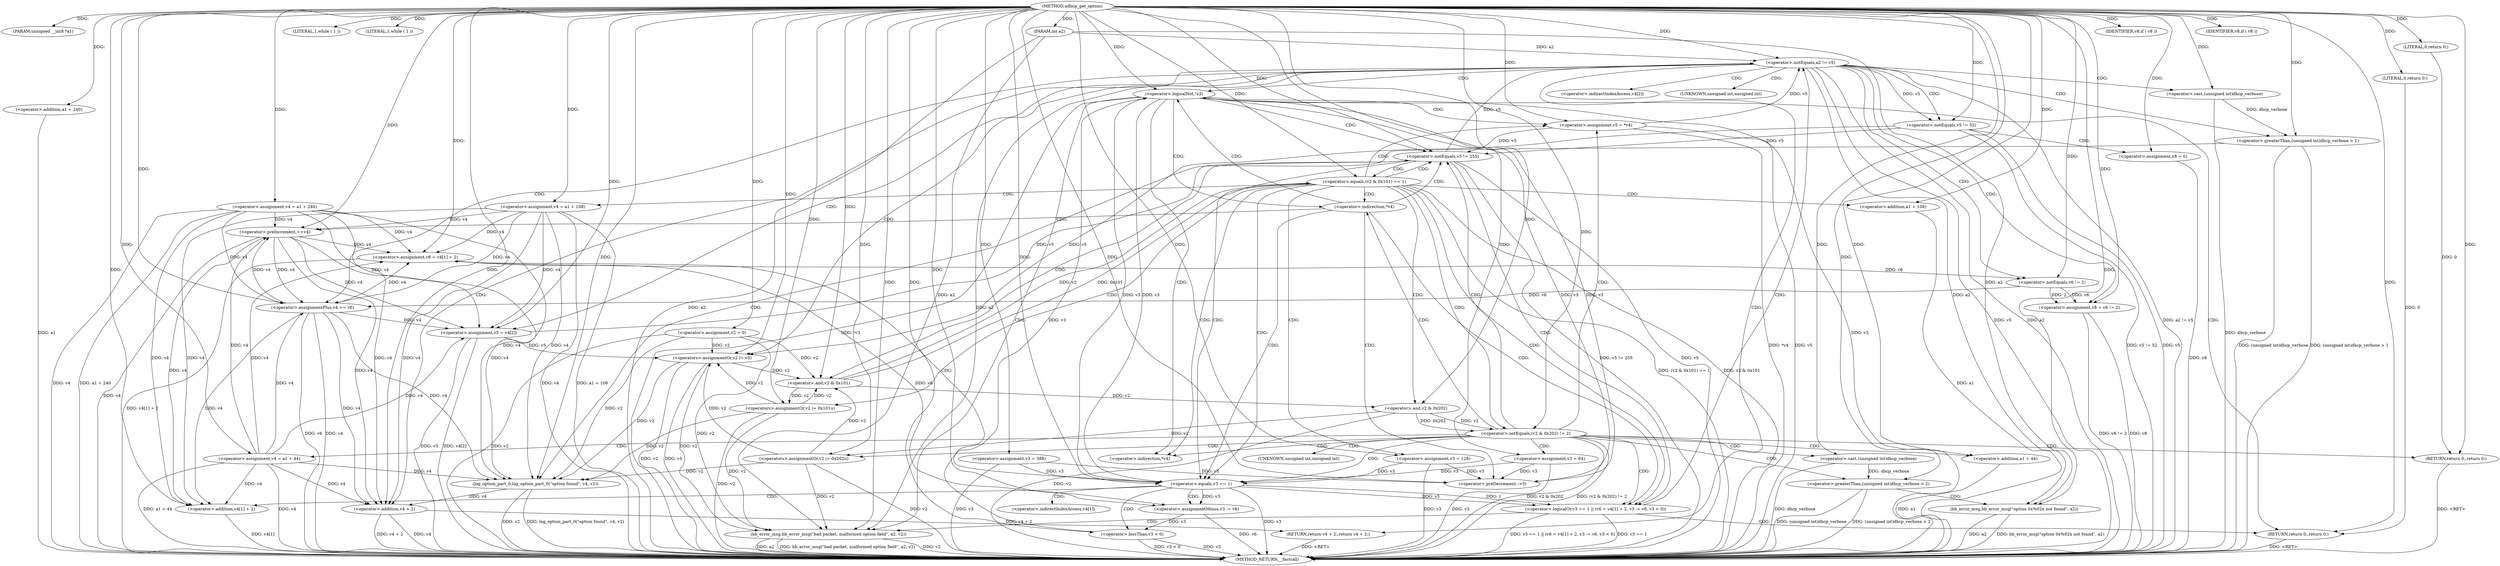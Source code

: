 digraph udhcp_get_option {  
"1000107" [label = "(METHOD,udhcp_get_option)" ]
"1000280" [label = "(METHOD_RETURN,__fastcall)" ]
"1000108" [label = "(PARAM,unsigned __int8 *a1)" ]
"1000109" [label = "(PARAM,int a2)" ]
"1000117" [label = "(<operator>.assignment,v2 = 0)" ]
"1000120" [label = "(<operator>.assignment,v3 = 388)" ]
"1000123" [label = "(<operator>.assignment,v4 = a1 + 240)" ]
"1000125" [label = "(<operator>.addition,a1 + 240)" ]
"1000129" [label = "(LITERAL,1,while ( 1 ))" ]
"1000132" [label = "(LITERAL,1,while ( 1 ))" ]
"1000134" [label = "(<operator>.assignment,v5 = *v4)" ]
"1000142" [label = "(<operator>.preDecrement,--v3)" ]
"1000144" [label = "(<operator>.preIncrement,++v4)" ]
"1000148" [label = "(<operator>.logicalNot,!v3)" ]
"1000152" [label = "(<operator>.notEquals,v5 != 255)" ]
"1000157" [label = "(<operator>.equals,(v2 & 0x101) == 1)" ]
"1000158" [label = "(<operator>.and,v2 & 0x101)" ]
"1000163" [label = "(<operators>.assignmentOr,v2 |= 0x101u)" ]
"1000166" [label = "(<operator>.assignment,v4 = a1 + 108)" ]
"1000168" [label = "(<operator>.addition,a1 + 108)" ]
"1000171" [label = "(<operator>.assignment,v3 = 128)" ]
"1000177" [label = "(<operator>.notEquals,(v2 & 0x202) != 2)" ]
"1000178" [label = "(<operator>.and,v2 & 0x202)" ]
"1000184" [label = "(<operator>.greaterThan,(unsigned int)dhcp_verbose > 2)" ]
"1000185" [label = "(<operator>.cast,(unsigned int)dhcp_verbose)" ]
"1000189" [label = "(bb_error_msg,bb_error_msg(\"option 0x%02x not found\", a2))" ]
"1000192" [label = "(RETURN,return 0;,return 0;)" ]
"1000193" [label = "(LITERAL,0,return 0;)" ]
"1000194" [label = "(<operators>.assignmentOr,v2 |= 0x202u)" ]
"1000197" [label = "(<operator>.assignment,v4 = a1 + 44)" ]
"1000199" [label = "(<operator>.addition,a1 + 44)" ]
"1000202" [label = "(<operator>.assignment,v3 = 64)" ]
"1000206" [label = "(<operator>.logicalOr,v3 == 1 || (v6 = v4[1] + 2, v3 -= v6, v3 < 0))" ]
"1000207" [label = "(<operator>.equals,v3 == 1)" ]
"1000211" [label = "(<operator>.assignment,v6 = v4[1] + 2)" ]
"1000213" [label = "(<operator>.addition,v4[1] + 2)" ]
"1000219" [label = "(<operator>.assignmentMinus,v3 -= v6)" ]
"1000222" [label = "(<operator>.lessThan,v3 < 0)" ]
"1000227" [label = "(bb_error_msg,bb_error_msg(\"bad packet, malformed option field\", a2, v2))" ]
"1000231" [label = "(RETURN,return 0;,return 0;)" ]
"1000232" [label = "(LITERAL,0,return 0;)" ]
"1000234" [label = "(<operator>.notEquals,a2 != v5)" ]
"1000238" [label = "(<operator>.assignment,v8 = v6 != 2)" ]
"1000240" [label = "(<operator>.notEquals,v6 != 2)" ]
"1000244" [label = "(<operator>.notEquals,v5 != 52)" ]
"1000247" [label = "(<operator>.assignment,v8 = 0)" ]
"1000251" [label = "(IDENTIFIER,v8,if ( v8 ))" ]
"1000252" [label = "(<operator>.assignment,v5 = v4[2])" ]
"1000257" [label = "(<operator>.assignmentPlus,v4 += v6)" ]
"1000261" [label = "(IDENTIFIER,v8,if ( v8 ))" ]
"1000262" [label = "(<operators>.assignmentOr,v2 |= v5)" ]
"1000267" [label = "(<operator>.greaterThan,(unsigned int)dhcp_verbose > 1)" ]
"1000268" [label = "(<operator>.cast,(unsigned int)dhcp_verbose)" ]
"1000272" [label = "(log_option_part_0,log_option_part_0(\"option found\", v4, v2))" ]
"1000276" [label = "(RETURN,return v4 + 2;,return v4 + 2;)" ]
"1000277" [label = "(<operator>.addition,v4 + 2)" ]
"1000136" [label = "(<operator>.indirection,*v4)" ]
"1000139" [label = "(<operator>.indirection,*v4)" ]
"1000186" [label = "(UNKNOWN,unsigned int,unsigned int)" ]
"1000214" [label = "(<operator>.indirectIndexAccess,v4[1])" ]
"1000254" [label = "(<operator>.indirectIndexAccess,v4[2])" ]
"1000269" [label = "(UNKNOWN,unsigned int,unsigned int)" ]
  "1000123" -> "1000280"  [ label = "DDG: v4"] 
  "1000213" -> "1000280"  [ label = "DDG: v4[1]"] 
  "1000148" -> "1000280"  [ label = "DDG: v3"] 
  "1000272" -> "1000280"  [ label = "DDG: v2"] 
  "1000197" -> "1000280"  [ label = "DDG: v4"] 
  "1000206" -> "1000280"  [ label = "DDG: v3 == 1 || (v6 = v4[1] + 2, v3 -= v6, v3 < 0)"] 
  "1000185" -> "1000280"  [ label = "DDG: dhcp_verbose"] 
  "1000163" -> "1000280"  [ label = "DDG: v2"] 
  "1000166" -> "1000280"  [ label = "DDG: v4"] 
  "1000134" -> "1000280"  [ label = "DDG: *v4"] 
  "1000267" -> "1000280"  [ label = "DDG: (unsigned int)dhcp_verbose > 1"] 
  "1000199" -> "1000280"  [ label = "DDG: a1"] 
  "1000189" -> "1000280"  [ label = "DDG: a2"] 
  "1000197" -> "1000280"  [ label = "DDG: a1 + 44"] 
  "1000202" -> "1000280"  [ label = "DDG: v3"] 
  "1000109" -> "1000280"  [ label = "DDG: a2"] 
  "1000222" -> "1000280"  [ label = "DDG: v3"] 
  "1000189" -> "1000280"  [ label = "DDG: bb_error_msg(\"option 0x%02x not found\", a2)"] 
  "1000238" -> "1000280"  [ label = "DDG: v8"] 
  "1000244" -> "1000280"  [ label = "DDG: v5 != 52"] 
  "1000257" -> "1000280"  [ label = "DDG: v6"] 
  "1000117" -> "1000280"  [ label = "DDG: v2"] 
  "1000257" -> "1000280"  [ label = "DDG: v4"] 
  "1000184" -> "1000280"  [ label = "DDG: (unsigned int)dhcp_verbose > 2"] 
  "1000211" -> "1000280"  [ label = "DDG: v4[1] + 2"] 
  "1000157" -> "1000280"  [ label = "DDG: (v2 & 0x101) == 1"] 
  "1000177" -> "1000280"  [ label = "DDG: v2 & 0x202"] 
  "1000227" -> "1000280"  [ label = "DDG: v2"] 
  "1000227" -> "1000280"  [ label = "DDG: a2"] 
  "1000219" -> "1000280"  [ label = "DDG: v6"] 
  "1000152" -> "1000280"  [ label = "DDG: v5 != 255"] 
  "1000234" -> "1000280"  [ label = "DDG: a2 != v5"] 
  "1000120" -> "1000280"  [ label = "DDG: v3"] 
  "1000272" -> "1000280"  [ label = "DDG: log_option_part_0(\"option found\", v4, v2)"] 
  "1000268" -> "1000280"  [ label = "DDG: dhcp_verbose"] 
  "1000267" -> "1000280"  [ label = "DDG: (unsigned int)dhcp_verbose"] 
  "1000227" -> "1000280"  [ label = "DDG: bb_error_msg(\"bad packet, malformed option field\", a2, v2)"] 
  "1000152" -> "1000280"  [ label = "DDG: v5"] 
  "1000148" -> "1000280"  [ label = "DDG: !v3"] 
  "1000252" -> "1000280"  [ label = "DDG: v5"] 
  "1000234" -> "1000280"  [ label = "DDG: v5"] 
  "1000157" -> "1000280"  [ label = "DDG: v2 & 0x101"] 
  "1000277" -> "1000280"  [ label = "DDG: v4 + 2"] 
  "1000262" -> "1000280"  [ label = "DDG: v2"] 
  "1000184" -> "1000280"  [ label = "DDG: (unsigned int)dhcp_verbose"] 
  "1000206" -> "1000280"  [ label = "DDG: v3 == 1"] 
  "1000222" -> "1000280"  [ label = "DDG: v3 < 0"] 
  "1000247" -> "1000280"  [ label = "DDG: v8"] 
  "1000207" -> "1000280"  [ label = "DDG: v3"] 
  "1000134" -> "1000280"  [ label = "DDG: v5"] 
  "1000125" -> "1000280"  [ label = "DDG: a1"] 
  "1000123" -> "1000280"  [ label = "DDG: a1 + 240"] 
  "1000177" -> "1000280"  [ label = "DDG: (v2 & 0x202) != 2"] 
  "1000178" -> "1000280"  [ label = "DDG: v2"] 
  "1000168" -> "1000280"  [ label = "DDG: a1"] 
  "1000277" -> "1000280"  [ label = "DDG: v4"] 
  "1000262" -> "1000280"  [ label = "DDG: v5"] 
  "1000144" -> "1000280"  [ label = "DDG: v4"] 
  "1000252" -> "1000280"  [ label = "DDG: v4[2]"] 
  "1000194" -> "1000280"  [ label = "DDG: v2"] 
  "1000171" -> "1000280"  [ label = "DDG: v3"] 
  "1000238" -> "1000280"  [ label = "DDG: v6 != 2"] 
  "1000244" -> "1000280"  [ label = "DDG: v5"] 
  "1000166" -> "1000280"  [ label = "DDG: a1 + 108"] 
  "1000234" -> "1000280"  [ label = "DDG: a2"] 
  "1000231" -> "1000280"  [ label = "DDG: <RET>"] 
  "1000276" -> "1000280"  [ label = "DDG: <RET>"] 
  "1000192" -> "1000280"  [ label = "DDG: <RET>"] 
  "1000107" -> "1000108"  [ label = "DDG: "] 
  "1000107" -> "1000109"  [ label = "DDG: "] 
  "1000107" -> "1000117"  [ label = "DDG: "] 
  "1000107" -> "1000120"  [ label = "DDG: "] 
  "1000107" -> "1000123"  [ label = "DDG: "] 
  "1000107" -> "1000125"  [ label = "DDG: "] 
  "1000107" -> "1000129"  [ label = "DDG: "] 
  "1000107" -> "1000132"  [ label = "DDG: "] 
  "1000107" -> "1000134"  [ label = "DDG: "] 
  "1000202" -> "1000142"  [ label = "DDG: v3"] 
  "1000120" -> "1000142"  [ label = "DDG: v3"] 
  "1000148" -> "1000142"  [ label = "DDG: v3"] 
  "1000171" -> "1000142"  [ label = "DDG: v3"] 
  "1000107" -> "1000142"  [ label = "DDG: "] 
  "1000166" -> "1000144"  [ label = "DDG: v4"] 
  "1000123" -> "1000144"  [ label = "DDG: v4"] 
  "1000257" -> "1000144"  [ label = "DDG: v4"] 
  "1000197" -> "1000144"  [ label = "DDG: v4"] 
  "1000107" -> "1000144"  [ label = "DDG: "] 
  "1000142" -> "1000148"  [ label = "DDG: v3"] 
  "1000222" -> "1000148"  [ label = "DDG: v3"] 
  "1000207" -> "1000148"  [ label = "DDG: v3"] 
  "1000107" -> "1000148"  [ label = "DDG: "] 
  "1000252" -> "1000152"  [ label = "DDG: v5"] 
  "1000134" -> "1000152"  [ label = "DDG: v5"] 
  "1000244" -> "1000152"  [ label = "DDG: v5"] 
  "1000107" -> "1000152"  [ label = "DDG: "] 
  "1000158" -> "1000157"  [ label = "DDG: v2"] 
  "1000158" -> "1000157"  [ label = "DDG: 0x101"] 
  "1000163" -> "1000158"  [ label = "DDG: v2"] 
  "1000117" -> "1000158"  [ label = "DDG: v2"] 
  "1000262" -> "1000158"  [ label = "DDG: v2"] 
  "1000194" -> "1000158"  [ label = "DDG: v2"] 
  "1000107" -> "1000158"  [ label = "DDG: "] 
  "1000107" -> "1000157"  [ label = "DDG: "] 
  "1000107" -> "1000163"  [ label = "DDG: "] 
  "1000158" -> "1000163"  [ label = "DDG: v2"] 
  "1000107" -> "1000166"  [ label = "DDG: "] 
  "1000107" -> "1000168"  [ label = "DDG: "] 
  "1000107" -> "1000171"  [ label = "DDG: "] 
  "1000178" -> "1000177"  [ label = "DDG: v2"] 
  "1000178" -> "1000177"  [ label = "DDG: 0x202"] 
  "1000158" -> "1000178"  [ label = "DDG: v2"] 
  "1000107" -> "1000178"  [ label = "DDG: "] 
  "1000107" -> "1000177"  [ label = "DDG: "] 
  "1000185" -> "1000184"  [ label = "DDG: dhcp_verbose"] 
  "1000107" -> "1000185"  [ label = "DDG: "] 
  "1000107" -> "1000184"  [ label = "DDG: "] 
  "1000107" -> "1000189"  [ label = "DDG: "] 
  "1000234" -> "1000189"  [ label = "DDG: a2"] 
  "1000109" -> "1000189"  [ label = "DDG: a2"] 
  "1000193" -> "1000192"  [ label = "DDG: 0"] 
  "1000107" -> "1000192"  [ label = "DDG: "] 
  "1000107" -> "1000193"  [ label = "DDG: "] 
  "1000107" -> "1000194"  [ label = "DDG: "] 
  "1000178" -> "1000194"  [ label = "DDG: v2"] 
  "1000107" -> "1000197"  [ label = "DDG: "] 
  "1000107" -> "1000199"  [ label = "DDG: "] 
  "1000107" -> "1000202"  [ label = "DDG: "] 
  "1000207" -> "1000206"  [ label = "DDG: v3"] 
  "1000207" -> "1000206"  [ label = "DDG: 1"] 
  "1000202" -> "1000207"  [ label = "DDG: v3"] 
  "1000120" -> "1000207"  [ label = "DDG: v3"] 
  "1000148" -> "1000207"  [ label = "DDG: v3"] 
  "1000171" -> "1000207"  [ label = "DDG: v3"] 
  "1000107" -> "1000207"  [ label = "DDG: "] 
  "1000166" -> "1000211"  [ label = "DDG: v4"] 
  "1000123" -> "1000211"  [ label = "DDG: v4"] 
  "1000257" -> "1000211"  [ label = "DDG: v4"] 
  "1000197" -> "1000211"  [ label = "DDG: v4"] 
  "1000144" -> "1000211"  [ label = "DDG: v4"] 
  "1000107" -> "1000211"  [ label = "DDG: "] 
  "1000166" -> "1000213"  [ label = "DDG: v4"] 
  "1000123" -> "1000213"  [ label = "DDG: v4"] 
  "1000257" -> "1000213"  [ label = "DDG: v4"] 
  "1000197" -> "1000213"  [ label = "DDG: v4"] 
  "1000144" -> "1000213"  [ label = "DDG: v4"] 
  "1000107" -> "1000213"  [ label = "DDG: "] 
  "1000211" -> "1000219"  [ label = "DDG: v6"] 
  "1000107" -> "1000219"  [ label = "DDG: "] 
  "1000207" -> "1000219"  [ label = "DDG: v3"] 
  "1000219" -> "1000222"  [ label = "DDG: v3"] 
  "1000107" -> "1000222"  [ label = "DDG: "] 
  "1000107" -> "1000227"  [ label = "DDG: "] 
  "1000234" -> "1000227"  [ label = "DDG: a2"] 
  "1000109" -> "1000227"  [ label = "DDG: a2"] 
  "1000163" -> "1000227"  [ label = "DDG: v2"] 
  "1000117" -> "1000227"  [ label = "DDG: v2"] 
  "1000262" -> "1000227"  [ label = "DDG: v2"] 
  "1000194" -> "1000227"  [ label = "DDG: v2"] 
  "1000232" -> "1000231"  [ label = "DDG: 0"] 
  "1000107" -> "1000231"  [ label = "DDG: "] 
  "1000107" -> "1000232"  [ label = "DDG: "] 
  "1000109" -> "1000234"  [ label = "DDG: a2"] 
  "1000107" -> "1000234"  [ label = "DDG: "] 
  "1000152" -> "1000234"  [ label = "DDG: v5"] 
  "1000134" -> "1000234"  [ label = "DDG: v5"] 
  "1000240" -> "1000238"  [ label = "DDG: v6"] 
  "1000240" -> "1000238"  [ label = "DDG: 2"] 
  "1000107" -> "1000238"  [ label = "DDG: "] 
  "1000107" -> "1000240"  [ label = "DDG: "] 
  "1000211" -> "1000240"  [ label = "DDG: v6"] 
  "1000234" -> "1000244"  [ label = "DDG: v5"] 
  "1000107" -> "1000244"  [ label = "DDG: "] 
  "1000107" -> "1000247"  [ label = "DDG: "] 
  "1000107" -> "1000251"  [ label = "DDG: "] 
  "1000166" -> "1000252"  [ label = "DDG: v4"] 
  "1000123" -> "1000252"  [ label = "DDG: v4"] 
  "1000257" -> "1000252"  [ label = "DDG: v4"] 
  "1000197" -> "1000252"  [ label = "DDG: v4"] 
  "1000144" -> "1000252"  [ label = "DDG: v4"] 
  "1000107" -> "1000252"  [ label = "DDG: "] 
  "1000240" -> "1000257"  [ label = "DDG: v6"] 
  "1000107" -> "1000257"  [ label = "DDG: "] 
  "1000166" -> "1000257"  [ label = "DDG: v4"] 
  "1000123" -> "1000257"  [ label = "DDG: v4"] 
  "1000197" -> "1000257"  [ label = "DDG: v4"] 
  "1000144" -> "1000257"  [ label = "DDG: v4"] 
  "1000107" -> "1000261"  [ label = "DDG: "] 
  "1000252" -> "1000262"  [ label = "DDG: v5"] 
  "1000244" -> "1000262"  [ label = "DDG: v5"] 
  "1000107" -> "1000262"  [ label = "DDG: "] 
  "1000163" -> "1000262"  [ label = "DDG: v2"] 
  "1000117" -> "1000262"  [ label = "DDG: v2"] 
  "1000194" -> "1000262"  [ label = "DDG: v2"] 
  "1000268" -> "1000267"  [ label = "DDG: dhcp_verbose"] 
  "1000107" -> "1000268"  [ label = "DDG: "] 
  "1000107" -> "1000267"  [ label = "DDG: "] 
  "1000107" -> "1000272"  [ label = "DDG: "] 
  "1000166" -> "1000272"  [ label = "DDG: v4"] 
  "1000123" -> "1000272"  [ label = "DDG: v4"] 
  "1000257" -> "1000272"  [ label = "DDG: v4"] 
  "1000197" -> "1000272"  [ label = "DDG: v4"] 
  "1000144" -> "1000272"  [ label = "DDG: v4"] 
  "1000163" -> "1000272"  [ label = "DDG: v2"] 
  "1000117" -> "1000272"  [ label = "DDG: v2"] 
  "1000262" -> "1000272"  [ label = "DDG: v2"] 
  "1000194" -> "1000272"  [ label = "DDG: v2"] 
  "1000277" -> "1000276"  [ label = "DDG: v4 + 2"] 
  "1000166" -> "1000277"  [ label = "DDG: v4"] 
  "1000123" -> "1000277"  [ label = "DDG: v4"] 
  "1000257" -> "1000277"  [ label = "DDG: v4"] 
  "1000272" -> "1000277"  [ label = "DDG: v4"] 
  "1000197" -> "1000277"  [ label = "DDG: v4"] 
  "1000144" -> "1000277"  [ label = "DDG: v4"] 
  "1000107" -> "1000277"  [ label = "DDG: "] 
  "1000139" -> "1000144"  [ label = "CDG: "] 
  "1000139" -> "1000142"  [ label = "CDG: "] 
  "1000139" -> "1000148"  [ label = "CDG: "] 
  "1000139" -> "1000207"  [ label = "CDG: "] 
  "1000139" -> "1000206"  [ label = "CDG: "] 
  "1000139" -> "1000152"  [ label = "CDG: "] 
  "1000148" -> "1000231"  [ label = "CDG: "] 
  "1000148" -> "1000227"  [ label = "CDG: "] 
  "1000148" -> "1000139"  [ label = "CDG: "] 
  "1000148" -> "1000136"  [ label = "CDG: "] 
  "1000148" -> "1000134"  [ label = "CDG: "] 
  "1000148" -> "1000152"  [ label = "CDG: "] 
  "1000152" -> "1000207"  [ label = "CDG: "] 
  "1000152" -> "1000206"  [ label = "CDG: "] 
  "1000152" -> "1000158"  [ label = "CDG: "] 
  "1000152" -> "1000157"  [ label = "CDG: "] 
  "1000157" -> "1000171"  [ label = "CDG: "] 
  "1000157" -> "1000168"  [ label = "CDG: "] 
  "1000157" -> "1000166"  [ label = "CDG: "] 
  "1000157" -> "1000163"  [ label = "CDG: "] 
  "1000157" -> "1000178"  [ label = "CDG: "] 
  "1000157" -> "1000177"  [ label = "CDG: "] 
  "1000157" -> "1000207"  [ label = "CDG: "] 
  "1000157" -> "1000206"  [ label = "CDG: "] 
  "1000157" -> "1000139"  [ label = "CDG: "] 
  "1000157" -> "1000136"  [ label = "CDG: "] 
  "1000157" -> "1000134"  [ label = "CDG: "] 
  "1000157" -> "1000152"  [ label = "CDG: "] 
  "1000177" -> "1000192"  [ label = "CDG: "] 
  "1000177" -> "1000186"  [ label = "CDG: "] 
  "1000177" -> "1000185"  [ label = "CDG: "] 
  "1000177" -> "1000184"  [ label = "CDG: "] 
  "1000177" -> "1000202"  [ label = "CDG: "] 
  "1000177" -> "1000199"  [ label = "CDG: "] 
  "1000177" -> "1000197"  [ label = "CDG: "] 
  "1000177" -> "1000194"  [ label = "CDG: "] 
  "1000177" -> "1000207"  [ label = "CDG: "] 
  "1000177" -> "1000206"  [ label = "CDG: "] 
  "1000177" -> "1000139"  [ label = "CDG: "] 
  "1000177" -> "1000136"  [ label = "CDG: "] 
  "1000177" -> "1000134"  [ label = "CDG: "] 
  "1000177" -> "1000152"  [ label = "CDG: "] 
  "1000184" -> "1000189"  [ label = "CDG: "] 
  "1000206" -> "1000234"  [ label = "CDG: "] 
  "1000206" -> "1000231"  [ label = "CDG: "] 
  "1000206" -> "1000227"  [ label = "CDG: "] 
  "1000207" -> "1000222"  [ label = "CDG: "] 
  "1000207" -> "1000219"  [ label = "CDG: "] 
  "1000207" -> "1000214"  [ label = "CDG: "] 
  "1000207" -> "1000213"  [ label = "CDG: "] 
  "1000207" -> "1000211"  [ label = "CDG: "] 
  "1000234" -> "1000240"  [ label = "CDG: "] 
  "1000234" -> "1000238"  [ label = "CDG: "] 
  "1000234" -> "1000244"  [ label = "CDG: "] 
  "1000234" -> "1000269"  [ label = "CDG: "] 
  "1000234" -> "1000268"  [ label = "CDG: "] 
  "1000234" -> "1000267"  [ label = "CDG: "] 
  "1000234" -> "1000257"  [ label = "CDG: "] 
  "1000234" -> "1000277"  [ label = "CDG: "] 
  "1000234" -> "1000276"  [ label = "CDG: "] 
  "1000234" -> "1000148"  [ label = "CDG: "] 
  "1000234" -> "1000254"  [ label = "CDG: "] 
  "1000234" -> "1000252"  [ label = "CDG: "] 
  "1000234" -> "1000262"  [ label = "CDG: "] 
  "1000244" -> "1000247"  [ label = "CDG: "] 
  "1000267" -> "1000272"  [ label = "CDG: "] 
}
